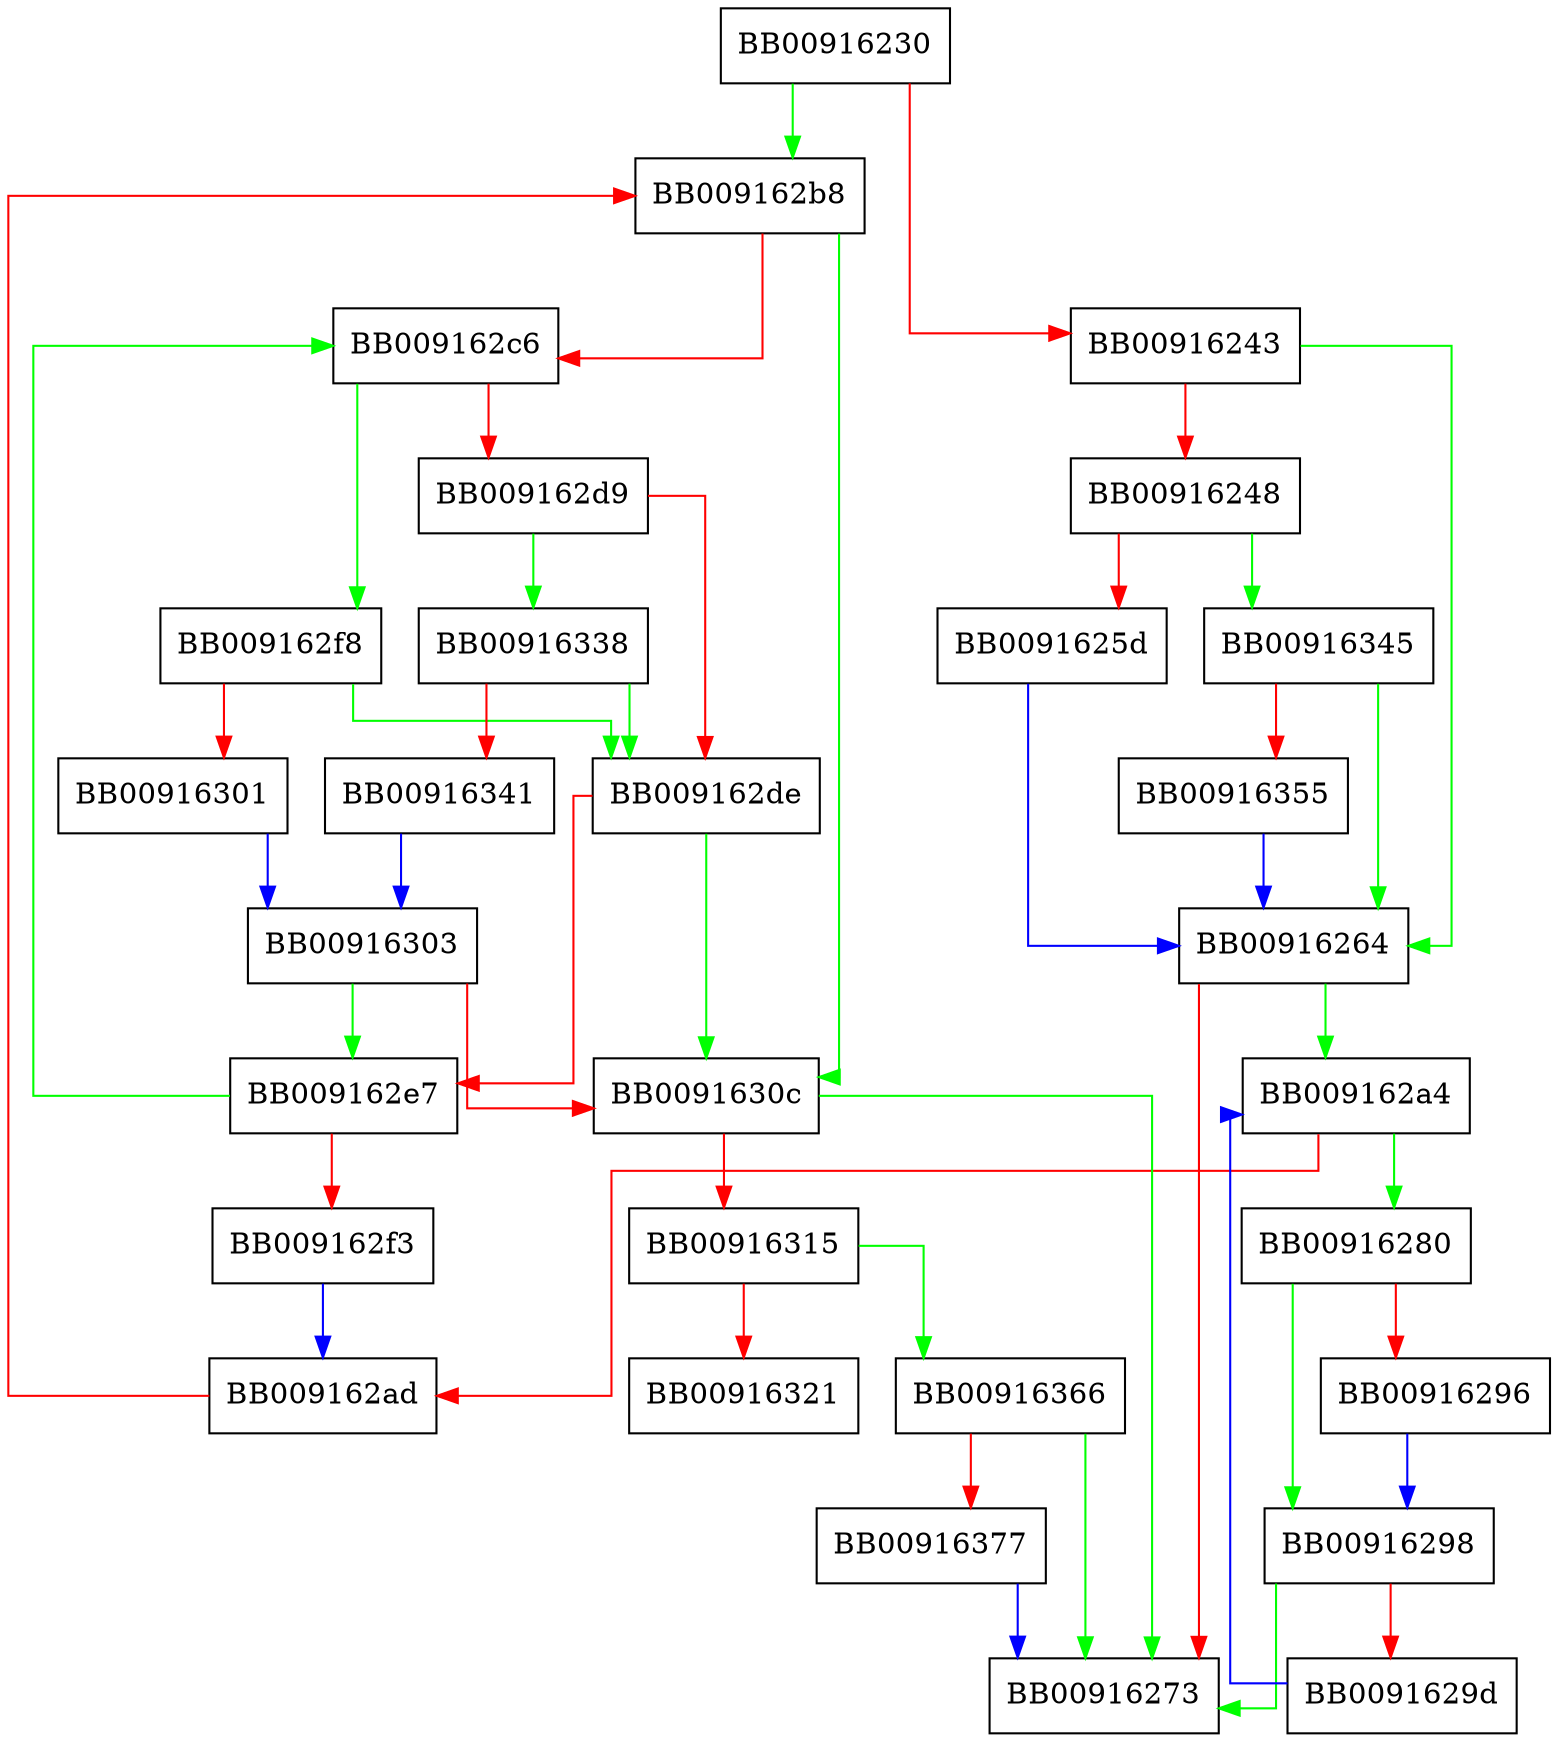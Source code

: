 digraph __run_fork_handlers {
  node [shape="box"];
  graph [splines=ortho];
  BB00916230 -> BB009162b8 [color="green"];
  BB00916230 -> BB00916243 [color="red"];
  BB00916243 -> BB00916264 [color="green"];
  BB00916243 -> BB00916248 [color="red"];
  BB00916248 -> BB00916345 [color="green"];
  BB00916248 -> BB0091625d [color="red"];
  BB0091625d -> BB00916264 [color="blue"];
  BB00916264 -> BB009162a4 [color="green"];
  BB00916264 -> BB00916273 [color="red"];
  BB00916280 -> BB00916298 [color="green"];
  BB00916280 -> BB00916296 [color="red"];
  BB00916296 -> BB00916298 [color="blue"];
  BB00916298 -> BB00916273 [color="green"];
  BB00916298 -> BB0091629d [color="red"];
  BB0091629d -> BB009162a4 [color="blue"];
  BB009162a4 -> BB00916280 [color="green"];
  BB009162a4 -> BB009162ad [color="red"];
  BB009162ad -> BB009162b8 [color="red"];
  BB009162b8 -> BB0091630c [color="green"];
  BB009162b8 -> BB009162c6 [color="red"];
  BB009162c6 -> BB009162f8 [color="green"];
  BB009162c6 -> BB009162d9 [color="red"];
  BB009162d9 -> BB00916338 [color="green"];
  BB009162d9 -> BB009162de [color="red"];
  BB009162de -> BB0091630c [color="green"];
  BB009162de -> BB009162e7 [color="red"];
  BB009162e7 -> BB009162c6 [color="green"];
  BB009162e7 -> BB009162f3 [color="red"];
  BB009162f3 -> BB009162ad [color="blue"];
  BB009162f8 -> BB009162de [color="green"];
  BB009162f8 -> BB00916301 [color="red"];
  BB00916301 -> BB00916303 [color="blue"];
  BB00916303 -> BB009162e7 [color="green"];
  BB00916303 -> BB0091630c [color="red"];
  BB0091630c -> BB00916273 [color="green"];
  BB0091630c -> BB00916315 [color="red"];
  BB00916315 -> BB00916366 [color="green"];
  BB00916315 -> BB00916321 [color="red"];
  BB00916338 -> BB009162de [color="green"];
  BB00916338 -> BB00916341 [color="red"];
  BB00916341 -> BB00916303 [color="blue"];
  BB00916345 -> BB00916264 [color="green"];
  BB00916345 -> BB00916355 [color="red"];
  BB00916355 -> BB00916264 [color="blue"];
  BB00916366 -> BB00916273 [color="green"];
  BB00916366 -> BB00916377 [color="red"];
  BB00916377 -> BB00916273 [color="blue"];
}
